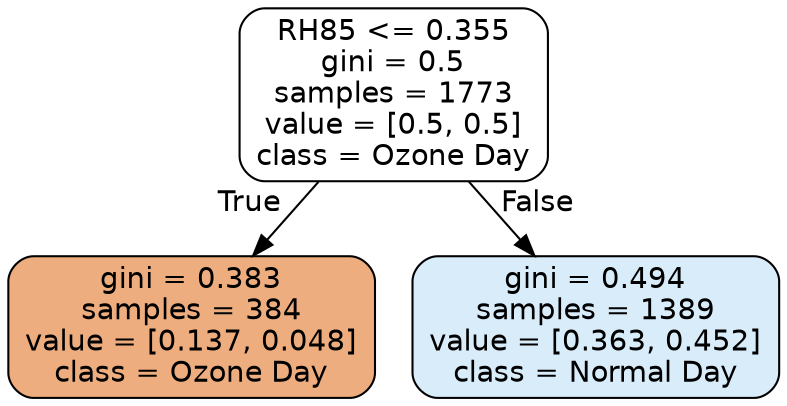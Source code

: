 digraph Tree {
node [shape=box, style="filled, rounded", color="black", fontname=helvetica] ;
edge [fontname=helvetica] ;
0 [label="RH85 <= 0.355\ngini = 0.5\nsamples = 1773\nvalue = [0.5, 0.5]\nclass = Ozone Day", fillcolor="#ffffff"] ;
1 [label="gini = 0.383\nsamples = 384\nvalue = [0.137, 0.048]\nclass = Ozone Day", fillcolor="#eead7e"] ;
0 -> 1 [labeldistance=2.5, labelangle=45, headlabel="True"] ;
2 [label="gini = 0.494\nsamples = 1389\nvalue = [0.363, 0.452]\nclass = Normal Day", fillcolor="#d8ecfa"] ;
0 -> 2 [labeldistance=2.5, labelangle=-45, headlabel="False"] ;
}